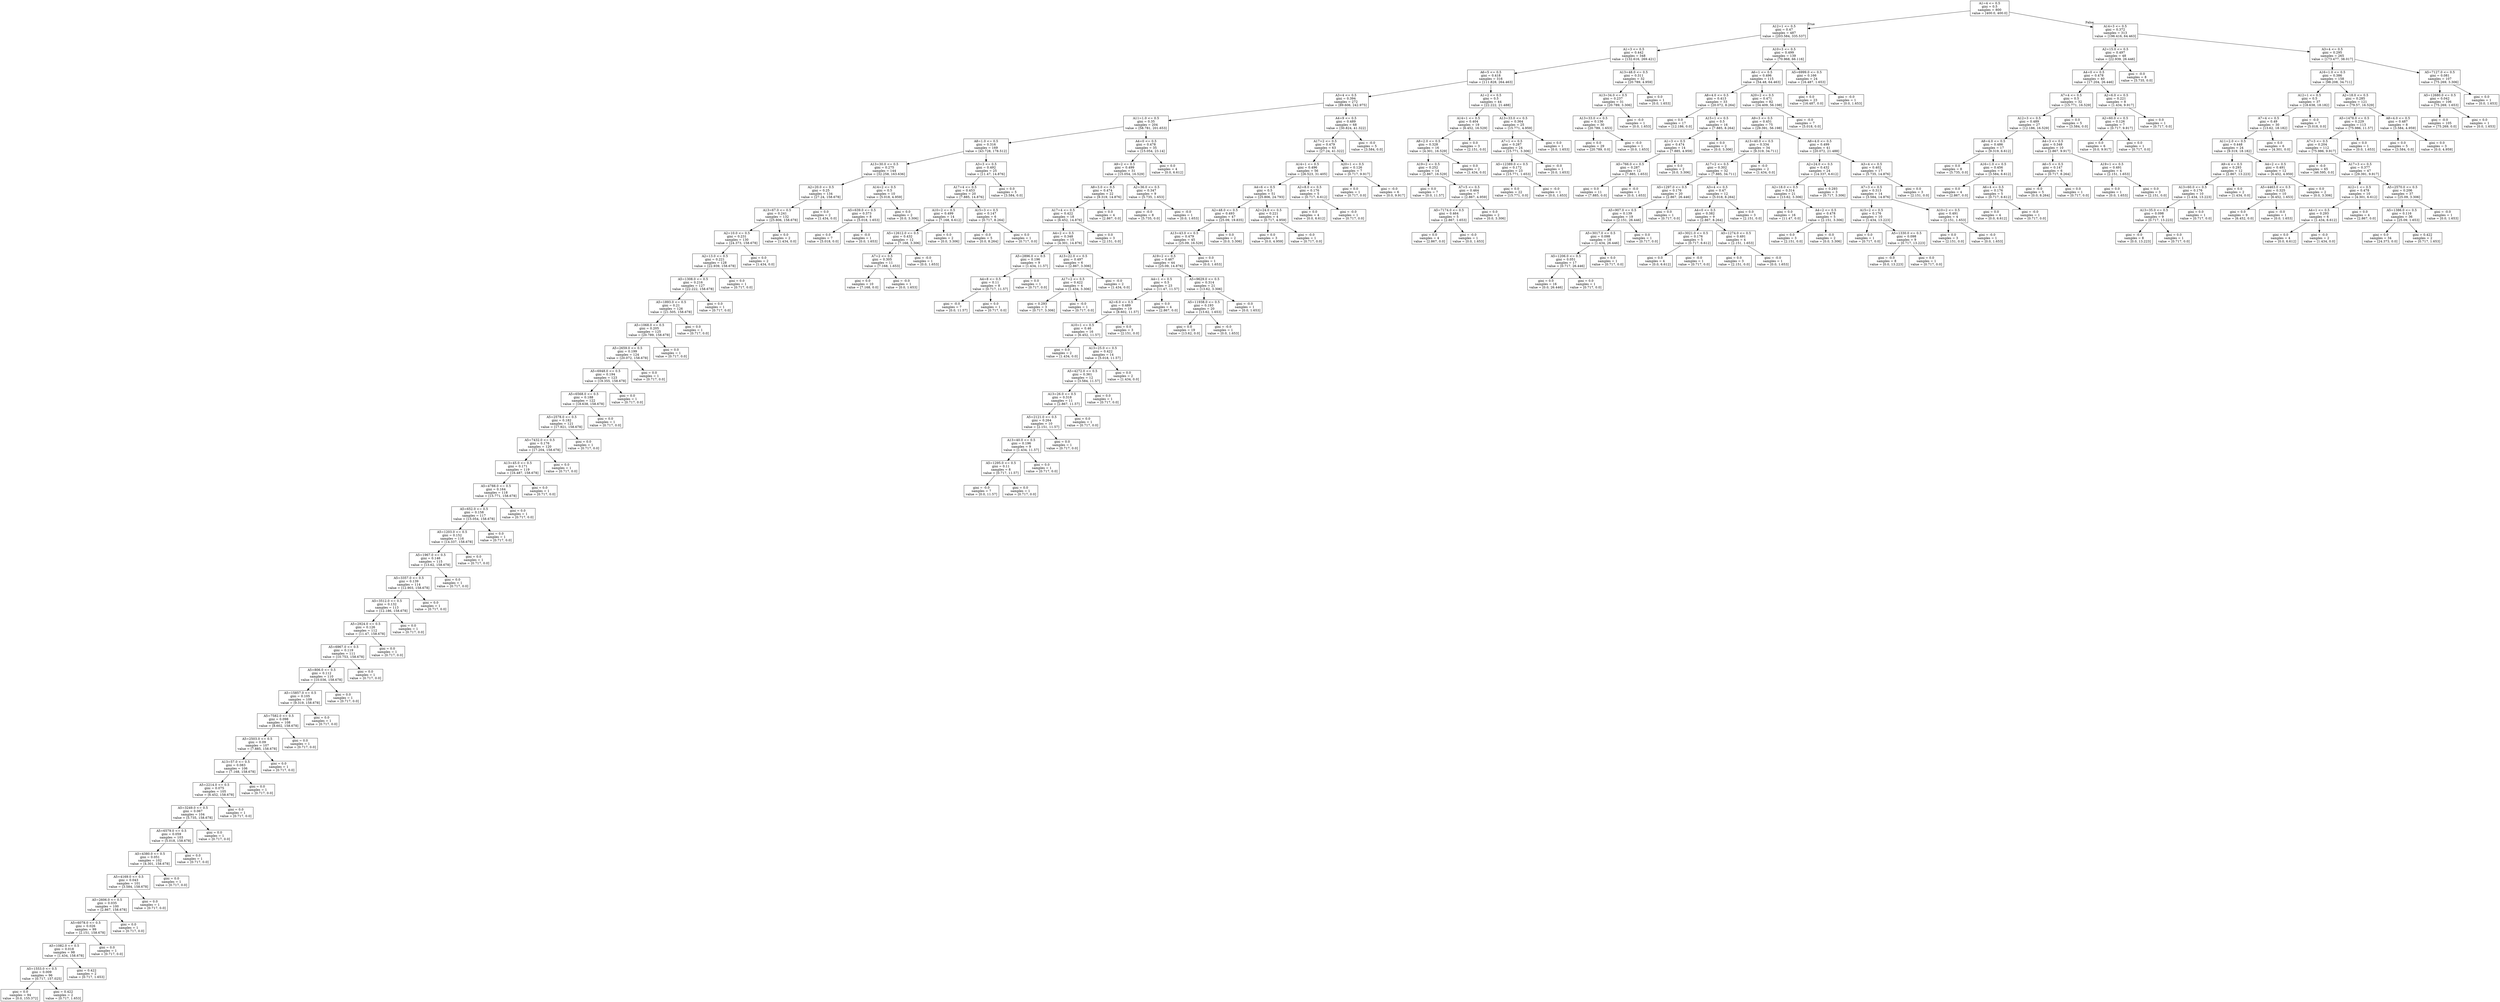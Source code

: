 digraph Tree {
node [shape=box] ;
0 [label="A1=4 <= 0.5\ngini = 0.5\nsamples = 800\nvalue = [400.0, 400.0]"] ;
1 [label="A12=1 <= 0.5\ngini = 0.47\nsamples = 487\nvalue = [203.584, 335.537]"] ;
0 -> 1 [labeldistance=2.5, labelangle=45, headlabel="True"] ;
2 [label="A1=3 <= 0.5\ngini = 0.442\nsamples = 348\nvalue = [132.616, 269.421]"] ;
1 -> 2 ;
3 [label="A6=5 <= 0.5\ngini = 0.418\nsamples = 316\nvalue = [111.828, 264.463]"] ;
2 -> 3 ;
4 [label="A3=4 <= 0.5\ngini = 0.394\nsamples = 272\nvalue = [89.606, 242.975]"] ;
3 -> 4 ;
5 [label="A11=1.0 <= 0.5\ngini = 0.35\nsamples = 204\nvalue = [58.781, 201.653]"] ;
4 -> 5 ;
6 [label="A8=1.0 <= 0.5\ngini = 0.316\nsamples = 169\nvalue = [43.728, 178.512]"] ;
5 -> 6 ;
7 [label="A13=30.0 <= 0.5\ngini = 0.275\nsamples = 144\nvalue = [32.258, 163.636]"] ;
6 -> 7 ;
8 [label="A2=20.0 <= 0.5\ngini = 0.25\nsamples = 134\nvalue = [27.24, 158.678]"] ;
7 -> 8 ;
9 [label="A13=67.0 <= 0.5\ngini = 0.241\nsamples = 132\nvalue = [25.806, 158.678]"] ;
8 -> 9 ;
10 [label="A2=10.0 <= 0.5\ngini = 0.231\nsamples = 130\nvalue = [24.373, 158.678]"] ;
9 -> 10 ;
11 [label="A2=13.0 <= 0.5\ngini = 0.221\nsamples = 128\nvalue = [22.939, 158.678]"] ;
10 -> 11 ;
12 [label="A5=1308.0 <= 0.5\ngini = 0.216\nsamples = 127\nvalue = [22.222, 158.678]"] ;
11 -> 12 ;
13 [label="A5=1893.0 <= 0.5\ngini = 0.21\nsamples = 126\nvalue = [21.505, 158.678]"] ;
12 -> 13 ;
14 [label="A5=1068.0 <= 0.5\ngini = 0.205\nsamples = 125\nvalue = [20.789, 158.678]"] ;
13 -> 14 ;
15 [label="A5=2659.0 <= 0.5\ngini = 0.199\nsamples = 124\nvalue = [20.072, 158.678]"] ;
14 -> 15 ;
16 [label="A5=6948.0 <= 0.5\ngini = 0.194\nsamples = 123\nvalue = [19.355, 158.678]"] ;
15 -> 16 ;
17 [label="A5=6568.0 <= 0.5\ngini = 0.188\nsamples = 122\nvalue = [18.638, 158.678]"] ;
16 -> 17 ;
18 [label="A5=2578.0 <= 0.5\ngini = 0.182\nsamples = 121\nvalue = [17.921, 158.678]"] ;
17 -> 18 ;
19 [label="A5=7432.0 <= 0.5\ngini = 0.176\nsamples = 120\nvalue = [17.204, 158.678]"] ;
18 -> 19 ;
20 [label="A13=45.0 <= 0.5\ngini = 0.171\nsamples = 119\nvalue = [16.487, 158.678]"] ;
19 -> 20 ;
21 [label="A5=4788.0 <= 0.5\ngini = 0.164\nsamples = 118\nvalue = [15.771, 158.678]"] ;
20 -> 21 ;
22 [label="A5=652.0 <= 0.5\ngini = 0.158\nsamples = 117\nvalue = [15.054, 158.678]"] ;
21 -> 22 ;
23 [label="A5=1203.0 <= 0.5\ngini = 0.152\nsamples = 116\nvalue = [14.337, 158.678]"] ;
22 -> 23 ;
24 [label="A5=1967.0 <= 0.5\ngini = 0.146\nsamples = 115\nvalue = [13.62, 158.678]"] ;
23 -> 24 ;
25 [label="A5=3357.0 <= 0.5\ngini = 0.139\nsamples = 114\nvalue = [12.903, 158.678]"] ;
24 -> 25 ;
26 [label="A5=3512.0 <= 0.5\ngini = 0.132\nsamples = 113\nvalue = [12.186, 158.678]"] ;
25 -> 26 ;
27 [label="A5=2924.0 <= 0.5\ngini = 0.126\nsamples = 112\nvalue = [11.47, 158.678]"] ;
26 -> 27 ;
28 [label="A5=6967.0 <= 0.5\ngini = 0.119\nsamples = 111\nvalue = [10.753, 158.678]"] ;
27 -> 28 ;
29 [label="A5=806.0 <= 0.5\ngini = 0.112\nsamples = 110\nvalue = [10.036, 158.678]"] ;
28 -> 29 ;
30 [label="A5=15857.0 <= 0.5\ngini = 0.105\nsamples = 109\nvalue = [9.319, 158.678]"] ;
29 -> 30 ;
31 [label="A5=7582.0 <= 0.5\ngini = 0.098\nsamples = 108\nvalue = [8.602, 158.678]"] ;
30 -> 31 ;
32 [label="A5=2503.0 <= 0.5\ngini = 0.09\nsamples = 107\nvalue = [7.885, 158.678]"] ;
31 -> 32 ;
33 [label="A13=57.0 <= 0.5\ngini = 0.083\nsamples = 106\nvalue = [7.168, 158.678]"] ;
32 -> 33 ;
34 [label="A5=2214.0 <= 0.5\ngini = 0.075\nsamples = 105\nvalue = [6.452, 158.678]"] ;
33 -> 34 ;
35 [label="A5=3249.0 <= 0.5\ngini = 0.067\nsamples = 104\nvalue = [5.735, 158.678]"] ;
34 -> 35 ;
36 [label="A5=6579.0 <= 0.5\ngini = 0.059\nsamples = 103\nvalue = [5.018, 158.678]"] ;
35 -> 36 ;
37 [label="A5=4380.0 <= 0.5\ngini = 0.051\nsamples = 102\nvalue = [4.301, 158.678]"] ;
36 -> 37 ;
38 [label="A5=4169.0 <= 0.5\ngini = 0.043\nsamples = 101\nvalue = [3.584, 158.678]"] ;
37 -> 38 ;
39 [label="A5=2606.0 <= 0.5\ngini = 0.035\nsamples = 100\nvalue = [2.867, 158.678]"] ;
38 -> 39 ;
40 [label="A5=6078.0 <= 0.5\ngini = 0.026\nsamples = 99\nvalue = [2.151, 158.678]"] ;
39 -> 40 ;
41 [label="A5=1082.0 <= 0.5\ngini = 0.018\nsamples = 98\nvalue = [1.434, 158.678]"] ;
40 -> 41 ;
42 [label="A5=1553.0 <= 0.5\ngini = 0.009\nsamples = 96\nvalue = [0.717, 157.025]"] ;
41 -> 42 ;
43 [label="gini = 0.0\nsamples = 94\nvalue = [0.0, 155.372]"] ;
42 -> 43 ;
44 [label="gini = 0.422\nsamples = 2\nvalue = [0.717, 1.653]"] ;
42 -> 44 ;
45 [label="gini = 0.422\nsamples = 2\nvalue = [0.717, 1.653]"] ;
41 -> 45 ;
46 [label="gini = 0.0\nsamples = 1\nvalue = [0.717, 0.0]"] ;
40 -> 46 ;
47 [label="gini = 0.0\nsamples = 1\nvalue = [0.717, 0.0]"] ;
39 -> 47 ;
48 [label="gini = 0.0\nsamples = 1\nvalue = [0.717, 0.0]"] ;
38 -> 48 ;
49 [label="gini = 0.0\nsamples = 1\nvalue = [0.717, 0.0]"] ;
37 -> 49 ;
50 [label="gini = 0.0\nsamples = 1\nvalue = [0.717, 0.0]"] ;
36 -> 50 ;
51 [label="gini = 0.0\nsamples = 1\nvalue = [0.717, 0.0]"] ;
35 -> 51 ;
52 [label="gini = 0.0\nsamples = 1\nvalue = [0.717, 0.0]"] ;
34 -> 52 ;
53 [label="gini = 0.0\nsamples = 1\nvalue = [0.717, 0.0]"] ;
33 -> 53 ;
54 [label="gini = 0.0\nsamples = 1\nvalue = [0.717, 0.0]"] ;
32 -> 54 ;
55 [label="gini = 0.0\nsamples = 1\nvalue = [0.717, 0.0]"] ;
31 -> 55 ;
56 [label="gini = 0.0\nsamples = 1\nvalue = [0.717, 0.0]"] ;
30 -> 56 ;
57 [label="gini = 0.0\nsamples = 1\nvalue = [0.717, 0.0]"] ;
29 -> 57 ;
58 [label="gini = 0.0\nsamples = 1\nvalue = [0.717, 0.0]"] ;
28 -> 58 ;
59 [label="gini = 0.0\nsamples = 1\nvalue = [0.717, 0.0]"] ;
27 -> 59 ;
60 [label="gini = 0.0\nsamples = 1\nvalue = [0.717, 0.0]"] ;
26 -> 60 ;
61 [label="gini = 0.0\nsamples = 1\nvalue = [0.717, 0.0]"] ;
25 -> 61 ;
62 [label="gini = 0.0\nsamples = 1\nvalue = [0.717, 0.0]"] ;
24 -> 62 ;
63 [label="gini = 0.0\nsamples = 1\nvalue = [0.717, 0.0]"] ;
23 -> 63 ;
64 [label="gini = 0.0\nsamples = 1\nvalue = [0.717, 0.0]"] ;
22 -> 64 ;
65 [label="gini = 0.0\nsamples = 1\nvalue = [0.717, 0.0]"] ;
21 -> 65 ;
66 [label="gini = 0.0\nsamples = 1\nvalue = [0.717, 0.0]"] ;
20 -> 66 ;
67 [label="gini = 0.0\nsamples = 1\nvalue = [0.717, 0.0]"] ;
19 -> 67 ;
68 [label="gini = 0.0\nsamples = 1\nvalue = [0.717, 0.0]"] ;
18 -> 68 ;
69 [label="gini = 0.0\nsamples = 1\nvalue = [0.717, 0.0]"] ;
17 -> 69 ;
70 [label="gini = 0.0\nsamples = 1\nvalue = [0.717, 0.0]"] ;
16 -> 70 ;
71 [label="gini = 0.0\nsamples = 1\nvalue = [0.717, 0.0]"] ;
15 -> 71 ;
72 [label="gini = 0.0\nsamples = 1\nvalue = [0.717, 0.0]"] ;
14 -> 72 ;
73 [label="gini = 0.0\nsamples = 1\nvalue = [0.717, 0.0]"] ;
13 -> 73 ;
74 [label="gini = 0.0\nsamples = 1\nvalue = [0.717, 0.0]"] ;
12 -> 74 ;
75 [label="gini = 0.0\nsamples = 1\nvalue = [0.717, 0.0]"] ;
11 -> 75 ;
76 [label="gini = 0.0\nsamples = 2\nvalue = [1.434, 0.0]"] ;
10 -> 76 ;
77 [label="gini = 0.0\nsamples = 2\nvalue = [1.434, 0.0]"] ;
9 -> 77 ;
78 [label="gini = 0.0\nsamples = 2\nvalue = [1.434, 0.0]"] ;
8 -> 78 ;
79 [label="A14=2 <= 0.5\ngini = 0.5\nsamples = 10\nvalue = [5.018, 4.959]"] ;
7 -> 79 ;
80 [label="A5=639.0 <= 0.5\ngini = 0.373\nsamples = 8\nvalue = [5.018, 1.653]"] ;
79 -> 80 ;
81 [label="gini = 0.0\nsamples = 7\nvalue = [5.018, 0.0]"] ;
80 -> 81 ;
82 [label="gini = -0.0\nsamples = 1\nvalue = [0.0, 1.653]"] ;
80 -> 82 ;
83 [label="gini = 0.0\nsamples = 2\nvalue = [0.0, 3.306]"] ;
79 -> 83 ;
84 [label="A3=3 <= 0.5\ngini = 0.492\nsamples = 25\nvalue = [11.47, 14.876]"] ;
6 -> 84 ;
85 [label="A17=4 <= 0.5\ngini = 0.453\nsamples = 20\nvalue = [7.885, 14.876]"] ;
84 -> 85 ;
86 [label="A10=2 <= 0.5\ngini = 0.499\nsamples = 14\nvalue = [7.168, 6.612]"] ;
85 -> 86 ;
87 [label="A5=12612.0 <= 0.5\ngini = 0.432\nsamples = 12\nvalue = [7.168, 3.306]"] ;
86 -> 87 ;
88 [label="A7=2 <= 0.5\ngini = 0.305\nsamples = 11\nvalue = [7.168, 1.653]"] ;
87 -> 88 ;
89 [label="gini = 0.0\nsamples = 10\nvalue = [7.168, 0.0]"] ;
88 -> 89 ;
90 [label="gini = -0.0\nsamples = 1\nvalue = [0.0, 1.653]"] ;
88 -> 90 ;
91 [label="gini = -0.0\nsamples = 1\nvalue = [0.0, 1.653]"] ;
87 -> 91 ;
92 [label="gini = 0.0\nsamples = 2\nvalue = [0.0, 3.306]"] ;
86 -> 92 ;
93 [label="A15=3 <= 0.5\ngini = 0.147\nsamples = 6\nvalue = [0.717, 8.264]"] ;
85 -> 93 ;
94 [label="gini = -0.0\nsamples = 5\nvalue = [0.0, 8.264]"] ;
93 -> 94 ;
95 [label="gini = 0.0\nsamples = 1\nvalue = [0.717, 0.0]"] ;
93 -> 95 ;
96 [label="gini = 0.0\nsamples = 5\nvalue = [3.584, 0.0]"] ;
84 -> 96 ;
97 [label="A4=0 <= 0.5\ngini = 0.478\nsamples = 35\nvalue = [15.054, 23.14]"] ;
5 -> 97 ;
98 [label="A9=2 <= 0.5\ngini = 0.499\nsamples = 31\nvalue = [15.054, 16.529]"] ;
97 -> 98 ;
99 [label="A8=3.0 <= 0.5\ngini = 0.474\nsamples = 22\nvalue = [9.319, 14.876]"] ;
98 -> 99 ;
100 [label="A17=4 <= 0.5\ngini = 0.422\nsamples = 18\nvalue = [6.452, 14.876]"] ;
99 -> 100 ;
101 [label="A4=2 <= 0.5\ngini = 0.348\nsamples = 15\nvalue = [4.301, 14.876]"] ;
100 -> 101 ;
102 [label="A5=2896.0 <= 0.5\ngini = 0.196\nsamples = 9\nvalue = [1.434, 11.57]"] ;
101 -> 102 ;
103 [label="A4=8 <= 0.5\ngini = 0.11\nsamples = 8\nvalue = [0.717, 11.57]"] ;
102 -> 103 ;
104 [label="gini = -0.0\nsamples = 7\nvalue = [0.0, 11.57]"] ;
103 -> 104 ;
105 [label="gini = 0.0\nsamples = 1\nvalue = [0.717, 0.0]"] ;
103 -> 105 ;
106 [label="gini = 0.0\nsamples = 1\nvalue = [0.717, 0.0]"] ;
102 -> 106 ;
107 [label="A13=22.0 <= 0.5\ngini = 0.497\nsamples = 6\nvalue = [2.867, 3.306]"] ;
101 -> 107 ;
108 [label="A17=2 <= 0.5\ngini = 0.422\nsamples = 4\nvalue = [1.434, 3.306]"] ;
107 -> 108 ;
109 [label="gini = 0.293\nsamples = 3\nvalue = [0.717, 3.306]"] ;
108 -> 109 ;
110 [label="gini = -0.0\nsamples = 1\nvalue = [0.717, 0.0]"] ;
108 -> 110 ;
111 [label="gini = -0.0\nsamples = 2\nvalue = [1.434, 0.0]"] ;
107 -> 111 ;
112 [label="gini = 0.0\nsamples = 3\nvalue = [2.151, 0.0]"] ;
100 -> 112 ;
113 [label="gini = 0.0\nsamples = 4\nvalue = [2.867, 0.0]"] ;
99 -> 113 ;
114 [label="A2=36.0 <= 0.5\ngini = 0.347\nsamples = 9\nvalue = [5.735, 1.653]"] ;
98 -> 114 ;
115 [label="gini = -0.0\nsamples = 8\nvalue = [5.735, 0.0]"] ;
114 -> 115 ;
116 [label="gini = -0.0\nsamples = 1\nvalue = [0.0, 1.653]"] ;
114 -> 116 ;
117 [label="gini = 0.0\nsamples = 4\nvalue = [0.0, 6.612]"] ;
97 -> 117 ;
118 [label="A4=9 <= 0.5\ngini = 0.489\nsamples = 68\nvalue = [30.824, 41.322]"] ;
4 -> 118 ;
119 [label="A17=2 <= 0.5\ngini = 0.479\nsamples = 63\nvalue = [27.24, 41.322]"] ;
118 -> 119 ;
120 [label="A14=1 <= 0.5\ngini = 0.496\nsamples = 56\nvalue = [26.523, 31.405]"] ;
119 -> 120 ;
121 [label="A4=6 <= 0.5\ngini = 0.5\nsamples = 51\nvalue = [25.806, 24.793]"] ;
120 -> 121 ;
122 [label="A2=48.0 <= 0.5\ngini = 0.493\nsamples = 47\nvalue = [25.09, 19.835]"] ;
121 -> 122 ;
123 [label="A13=43.0 <= 0.5\ngini = 0.479\nsamples = 45\nvalue = [25.09, 16.529]"] ;
122 -> 123 ;
124 [label="A19=2 <= 0.5\ngini = 0.467\nsamples = 44\nvalue = [25.09, 14.876]"] ;
123 -> 124 ;
125 [label="A4=1 <= 0.5\ngini = 0.5\nsamples = 23\nvalue = [11.47, 11.57]"] ;
124 -> 125 ;
126 [label="A2=6.0 <= 0.5\ngini = 0.489\nsamples = 19\nvalue = [8.602, 11.57]"] ;
125 -> 126 ;
127 [label="A10=1 <= 0.5\ngini = 0.46\nsamples = 16\nvalue = [6.452, 11.57]"] ;
126 -> 127 ;
128 [label="gini = 0.0\nsamples = 2\nvalue = [1.434, 0.0]"] ;
127 -> 128 ;
129 [label="A13=25.0 <= 0.5\ngini = 0.422\nsamples = 14\nvalue = [5.018, 11.57]"] ;
127 -> 129 ;
130 [label="A5=4272.0 <= 0.5\ngini = 0.361\nsamples = 12\nvalue = [3.584, 11.57]"] ;
129 -> 130 ;
131 [label="A13=26.0 <= 0.5\ngini = 0.318\nsamples = 11\nvalue = [2.867, 11.57]"] ;
130 -> 131 ;
132 [label="A5=2121.0 <= 0.5\ngini = 0.264\nsamples = 10\nvalue = [2.151, 11.57]"] ;
131 -> 132 ;
133 [label="A13=40.0 <= 0.5\ngini = 0.196\nsamples = 9\nvalue = [1.434, 11.57]"] ;
132 -> 133 ;
134 [label="A5=1295.0 <= 0.5\ngini = 0.11\nsamples = 8\nvalue = [0.717, 11.57]"] ;
133 -> 134 ;
135 [label="gini = -0.0\nsamples = 7\nvalue = [0.0, 11.57]"] ;
134 -> 135 ;
136 [label="gini = 0.0\nsamples = 1\nvalue = [0.717, 0.0]"] ;
134 -> 136 ;
137 [label="gini = 0.0\nsamples = 1\nvalue = [0.717, 0.0]"] ;
133 -> 137 ;
138 [label="gini = 0.0\nsamples = 1\nvalue = [0.717, 0.0]"] ;
132 -> 138 ;
139 [label="gini = 0.0\nsamples = 1\nvalue = [0.717, 0.0]"] ;
131 -> 139 ;
140 [label="gini = 0.0\nsamples = 1\nvalue = [0.717, 0.0]"] ;
130 -> 140 ;
141 [label="gini = 0.0\nsamples = 2\nvalue = [1.434, 0.0]"] ;
129 -> 141 ;
142 [label="gini = 0.0\nsamples = 3\nvalue = [2.151, 0.0]"] ;
126 -> 142 ;
143 [label="gini = 0.0\nsamples = 4\nvalue = [2.867, 0.0]"] ;
125 -> 143 ;
144 [label="A5=9629.0 <= 0.5\ngini = 0.314\nsamples = 21\nvalue = [13.62, 3.306]"] ;
124 -> 144 ;
145 [label="A5=11938.0 <= 0.5\ngini = 0.193\nsamples = 20\nvalue = [13.62, 1.653]"] ;
144 -> 145 ;
146 [label="gini = 0.0\nsamples = 19\nvalue = [13.62, 0.0]"] ;
145 -> 146 ;
147 [label="gini = -0.0\nsamples = 1\nvalue = [0.0, 1.653]"] ;
145 -> 147 ;
148 [label="gini = -0.0\nsamples = 1\nvalue = [0.0, 1.653]"] ;
144 -> 148 ;
149 [label="gini = 0.0\nsamples = 1\nvalue = [0.0, 1.653]"] ;
123 -> 149 ;
150 [label="gini = 0.0\nsamples = 2\nvalue = [0.0, 3.306]"] ;
122 -> 150 ;
151 [label="A2=24.0 <= 0.5\ngini = 0.221\nsamples = 4\nvalue = [0.717, 4.959]"] ;
121 -> 151 ;
152 [label="gini = 0.0\nsamples = 3\nvalue = [0.0, 4.959]"] ;
151 -> 152 ;
153 [label="gini = -0.0\nsamples = 1\nvalue = [0.717, 0.0]"] ;
151 -> 153 ;
154 [label="A2=8.0 <= 0.5\ngini = 0.176\nsamples = 5\nvalue = [0.717, 6.612]"] ;
120 -> 154 ;
155 [label="gini = 0.0\nsamples = 4\nvalue = [0.0, 6.612]"] ;
154 -> 155 ;
156 [label="gini = -0.0\nsamples = 1\nvalue = [0.717, 0.0]"] ;
154 -> 156 ;
157 [label="A20=1 <= 0.5\ngini = 0.126\nsamples = 7\nvalue = [0.717, 9.917]"] ;
119 -> 157 ;
158 [label="gini = 0.0\nsamples = 1\nvalue = [0.717, 0.0]"] ;
157 -> 158 ;
159 [label="gini = -0.0\nsamples = 6\nvalue = [0.0, 9.917]"] ;
157 -> 159 ;
160 [label="gini = -0.0\nsamples = 5\nvalue = [3.584, 0.0]"] ;
118 -> 160 ;
161 [label="A1=2 <= 0.5\ngini = 0.5\nsamples = 44\nvalue = [22.222, 21.488]"] ;
3 -> 161 ;
162 [label="A14=1 <= 0.5\ngini = 0.404\nsamples = 19\nvalue = [6.452, 16.529]"] ;
161 -> 162 ;
163 [label="A8=2.0 <= 0.5\ngini = 0.328\nsamples = 16\nvalue = [4.301, 16.529]"] ;
162 -> 163 ;
164 [label="A19=2 <= 0.5\ngini = 0.252\nsamples = 14\nvalue = [2.867, 16.529]"] ;
163 -> 164 ;
165 [label="gini = 0.0\nsamples = 7\nvalue = [0.0, 11.57]"] ;
164 -> 165 ;
166 [label="A7=5 <= 0.5\ngini = 0.464\nsamples = 7\nvalue = [2.867, 4.959]"] ;
164 -> 166 ;
167 [label="A5=7174.0 <= 0.5\ngini = 0.464\nsamples = 5\nvalue = [2.867, 1.653]"] ;
166 -> 167 ;
168 [label="gini = 0.0\nsamples = 4\nvalue = [2.867, 0.0]"] ;
167 -> 168 ;
169 [label="gini = -0.0\nsamples = 1\nvalue = [0.0, 1.653]"] ;
167 -> 169 ;
170 [label="gini = 0.0\nsamples = 2\nvalue = [0.0, 3.306]"] ;
166 -> 170 ;
171 [label="gini = 0.0\nsamples = 2\nvalue = [1.434, 0.0]"] ;
163 -> 171 ;
172 [label="gini = 0.0\nsamples = 3\nvalue = [2.151, 0.0]"] ;
162 -> 172 ;
173 [label="A13=33.0 <= 0.5\ngini = 0.364\nsamples = 25\nvalue = [15.771, 4.959]"] ;
161 -> 173 ;
174 [label="A7=1 <= 0.5\ngini = 0.287\nsamples = 24\nvalue = [15.771, 3.306]"] ;
173 -> 174 ;
175 [label="A5=12389.0 <= 0.5\ngini = 0.172\nsamples = 23\nvalue = [15.771, 1.653]"] ;
174 -> 175 ;
176 [label="gini = 0.0\nsamples = 22\nvalue = [15.771, 0.0]"] ;
175 -> 176 ;
177 [label="gini = -0.0\nsamples = 1\nvalue = [0.0, 1.653]"] ;
175 -> 177 ;
178 [label="gini = -0.0\nsamples = 1\nvalue = [0.0, 1.653]"] ;
174 -> 178 ;
179 [label="gini = 0.0\nsamples = 1\nvalue = [0.0, 1.653]"] ;
173 -> 179 ;
180 [label="A13=48.0 <= 0.5\ngini = 0.311\nsamples = 32\nvalue = [20.789, 4.959]"] ;
2 -> 180 ;
181 [label="A13=34.0 <= 0.5\ngini = 0.237\nsamples = 31\nvalue = [20.789, 3.306]"] ;
180 -> 181 ;
182 [label="A13=33.0 <= 0.5\ngini = 0.136\nsamples = 30\nvalue = [20.789, 1.653]"] ;
181 -> 182 ;
183 [label="gini = 0.0\nsamples = 29\nvalue = [20.789, 0.0]"] ;
182 -> 183 ;
184 [label="gini = -0.0\nsamples = 1\nvalue = [0.0, 1.653]"] ;
182 -> 184 ;
185 [label="gini = -0.0\nsamples = 1\nvalue = [0.0, 1.653]"] ;
181 -> 185 ;
186 [label="gini = 0.0\nsamples = 1\nvalue = [0.0, 1.653]"] ;
180 -> 186 ;
187 [label="A10=3 <= 0.5\ngini = 0.499\nsamples = 139\nvalue = [70.968, 66.116]"] ;
1 -> 187 ;
188 [label="A6=1 <= 0.5\ngini = 0.496\nsamples = 115\nvalue = [54.48, 64.463]"] ;
187 -> 188 ;
189 [label="A8=4.0 <= 0.5\ngini = 0.413\nsamples = 33\nvalue = [20.072, 8.264]"] ;
188 -> 189 ;
190 [label="gini = 0.0\nsamples = 17\nvalue = [12.186, 0.0]"] ;
189 -> 190 ;
191 [label="A15=1 <= 0.5\ngini = 0.5\nsamples = 16\nvalue = [7.885, 8.264]"] ;
189 -> 191 ;
192 [label="A1=3 <= 0.5\ngini = 0.474\nsamples = 14\nvalue = [7.885, 4.959]"] ;
191 -> 192 ;
193 [label="A5=766.0 <= 0.5\ngini = 0.287\nsamples = 12\nvalue = [7.885, 1.653]"] ;
192 -> 193 ;
194 [label="gini = 0.0\nsamples = 11\nvalue = [7.885, 0.0]"] ;
193 -> 194 ;
195 [label="gini = -0.0\nsamples = 1\nvalue = [0.0, 1.653]"] ;
193 -> 195 ;
196 [label="gini = 0.0\nsamples = 2\nvalue = [0.0, 3.306]"] ;
192 -> 196 ;
197 [label="gini = 0.0\nsamples = 2\nvalue = [0.0, 3.306]"] ;
191 -> 197 ;
198 [label="A20=2 <= 0.5\ngini = 0.471\nsamples = 82\nvalue = [34.409, 56.198]"] ;
188 -> 198 ;
199 [label="A9=3 <= 0.5\ngini = 0.451\nsamples = 75\nvalue = [29.391, 56.198]"] ;
198 -> 199 ;
200 [label="A13=40.0 <= 0.5\ngini = 0.334\nsamples = 34\nvalue = [9.319, 34.711]"] ;
199 -> 200 ;
201 [label="A17=2 <= 0.5\ngini = 0.302\nsamples = 32\nvalue = [7.885, 34.711]"] ;
200 -> 201 ;
202 [label="A5=1297.0 <= 0.5\ngini = 0.176\nsamples = 20\nvalue = [2.867, 26.446]"] ;
201 -> 202 ;
203 [label="A5=907.0 <= 0.5\ngini = 0.139\nsamples = 19\nvalue = [2.151, 26.446]"] ;
202 -> 203 ;
204 [label="A5=3017.0 <= 0.5\ngini = 0.098\nsamples = 18\nvalue = [1.434, 26.446]"] ;
203 -> 204 ;
205 [label="A5=1206.0 <= 0.5\ngini = 0.051\nsamples = 17\nvalue = [0.717, 26.446]"] ;
204 -> 205 ;
206 [label="gini = 0.0\nsamples = 16\nvalue = [0.0, 26.446]"] ;
205 -> 206 ;
207 [label="gini = 0.0\nsamples = 1\nvalue = [0.717, 0.0]"] ;
205 -> 207 ;
208 [label="gini = 0.0\nsamples = 1\nvalue = [0.717, 0.0]"] ;
204 -> 208 ;
209 [label="gini = 0.0\nsamples = 1\nvalue = [0.717, 0.0]"] ;
203 -> 209 ;
210 [label="gini = 0.0\nsamples = 1\nvalue = [0.717, 0.0]"] ;
202 -> 210 ;
211 [label="A3=4 <= 0.5\ngini = 0.47\nsamples = 12\nvalue = [5.018, 8.264]"] ;
201 -> 211 ;
212 [label="A4=0 <= 0.5\ngini = 0.382\nsamples = 9\nvalue = [2.867, 8.264]"] ;
211 -> 212 ;
213 [label="A5=3021.0 <= 0.5\ngini = 0.176\nsamples = 5\nvalue = [0.717, 6.612]"] ;
212 -> 213 ;
214 [label="gini = 0.0\nsamples = 4\nvalue = [0.0, 6.612]"] ;
213 -> 214 ;
215 [label="gini = -0.0\nsamples = 1\nvalue = [0.717, 0.0]"] ;
213 -> 215 ;
216 [label="A5=1274.0 <= 0.5\ngini = 0.491\nsamples = 4\nvalue = [2.151, 1.653]"] ;
212 -> 216 ;
217 [label="gini = 0.0\nsamples = 3\nvalue = [2.151, 0.0]"] ;
216 -> 217 ;
218 [label="gini = -0.0\nsamples = 1\nvalue = [0.0, 1.653]"] ;
216 -> 218 ;
219 [label="gini = 0.0\nsamples = 3\nvalue = [2.151, 0.0]"] ;
211 -> 219 ;
220 [label="gini = -0.0\nsamples = 2\nvalue = [1.434, 0.0]"] ;
200 -> 220 ;
221 [label="A8=4.0 <= 0.5\ngini = 0.499\nsamples = 41\nvalue = [20.072, 21.488]"] ;
199 -> 221 ;
222 [label="A2=24.0 <= 0.5\ngini = 0.432\nsamples = 24\nvalue = [14.337, 6.612]"] ;
221 -> 222 ;
223 [label="A2=18.0 <= 0.5\ngini = 0.314\nsamples = 21\nvalue = [13.62, 3.306]"] ;
222 -> 223 ;
224 [label="gini = 0.0\nsamples = 16\nvalue = [11.47, 0.0]"] ;
223 -> 224 ;
225 [label="A4=2 <= 0.5\ngini = 0.478\nsamples = 5\nvalue = [2.151, 3.306]"] ;
223 -> 225 ;
226 [label="gini = 0.0\nsamples = 3\nvalue = [2.151, 0.0]"] ;
225 -> 226 ;
227 [label="gini = -0.0\nsamples = 2\nvalue = [0.0, 3.306]"] ;
225 -> 227 ;
228 [label="gini = 0.293\nsamples = 3\nvalue = [0.717, 3.306]"] ;
222 -> 228 ;
229 [label="A3=4 <= 0.5\ngini = 0.402\nsamples = 17\nvalue = [5.735, 14.876]"] ;
221 -> 229 ;
230 [label="A7=3 <= 0.5\ngini = 0.313\nsamples = 14\nvalue = [3.584, 14.876]"] ;
229 -> 230 ;
231 [label="A15=2 <= 0.5\ngini = 0.176\nsamples = 10\nvalue = [1.434, 13.223]"] ;
230 -> 231 ;
232 [label="gini = 0.0\nsamples = 1\nvalue = [0.717, 0.0]"] ;
231 -> 232 ;
233 [label="A5=1330.0 <= 0.5\ngini = 0.098\nsamples = 9\nvalue = [0.717, 13.223]"] ;
231 -> 233 ;
234 [label="gini = -0.0\nsamples = 8\nvalue = [0.0, 13.223]"] ;
233 -> 234 ;
235 [label="gini = 0.0\nsamples = 1\nvalue = [0.717, 0.0]"] ;
233 -> 235 ;
236 [label="A10=2 <= 0.5\ngini = 0.491\nsamples = 4\nvalue = [2.151, 1.653]"] ;
230 -> 236 ;
237 [label="gini = 0.0\nsamples = 3\nvalue = [2.151, 0.0]"] ;
236 -> 237 ;
238 [label="gini = -0.0\nsamples = 1\nvalue = [0.0, 1.653]"] ;
236 -> 238 ;
239 [label="gini = 0.0\nsamples = 3\nvalue = [2.151, 0.0]"] ;
229 -> 239 ;
240 [label="gini = -0.0\nsamples = 7\nvalue = [5.018, 0.0]"] ;
198 -> 240 ;
241 [label="A5=6999.0 <= 0.5\ngini = 0.166\nsamples = 24\nvalue = [16.487, 1.653]"] ;
187 -> 241 ;
242 [label="gini = 0.0\nsamples = 23\nvalue = [16.487, 0.0]"] ;
241 -> 242 ;
243 [label="gini = -0.0\nsamples = 1\nvalue = [0.0, 1.653]"] ;
241 -> 243 ;
244 [label="A14=3 <= 0.5\ngini = 0.372\nsamples = 313\nvalue = [196.416, 64.463]"] ;
0 -> 244 [labeldistance=2.5, labelangle=-45, headlabel="False"] ;
245 [label="A2=15.0 <= 0.5\ngini = 0.497\nsamples = 48\nvalue = [22.939, 26.446]"] ;
244 -> 245 ;
246 [label="A4=0 <= 0.5\ngini = 0.478\nsamples = 40\nvalue = [17.204, 26.446]"] ;
245 -> 246 ;
247 [label="A7=4 <= 0.5\ngini = 0.5\nsamples = 32\nvalue = [15.771, 16.529]"] ;
246 -> 247 ;
248 [label="A12=3 <= 0.5\ngini = 0.489\nsamples = 27\nvalue = [12.186, 16.529]"] ;
247 -> 248 ;
249 [label="A8=4.0 <= 0.5\ngini = 0.486\nsamples = 17\nvalue = [9.319, 6.612]"] ;
248 -> 249 ;
250 [label="gini = 0.0\nsamples = 8\nvalue = [5.735, 0.0]"] ;
249 -> 250 ;
251 [label="A16=1.0 <= 0.5\ngini = 0.456\nsamples = 9\nvalue = [3.584, 6.612]"] ;
249 -> 251 ;
252 [label="gini = 0.0\nsamples = 4\nvalue = [2.867, 0.0]"] ;
251 -> 252 ;
253 [label="A6=4 <= 0.5\ngini = 0.176\nsamples = 5\nvalue = [0.717, 6.612]"] ;
251 -> 253 ;
254 [label="gini = 0.0\nsamples = 4\nvalue = [0.0, 6.612]"] ;
253 -> 254 ;
255 [label="gini = -0.0\nsamples = 1\nvalue = [0.717, 0.0]"] ;
253 -> 255 ;
256 [label="A4=3 <= 0.5\ngini = 0.348\nsamples = 10\nvalue = [2.867, 9.917]"] ;
248 -> 256 ;
257 [label="A6=5 <= 0.5\ngini = 0.147\nsamples = 6\nvalue = [0.717, 8.264]"] ;
256 -> 257 ;
258 [label="gini = -0.0\nsamples = 5\nvalue = [0.0, 8.264]"] ;
257 -> 258 ;
259 [label="gini = 0.0\nsamples = 1\nvalue = [0.717, 0.0]"] ;
257 -> 259 ;
260 [label="A19=1 <= 0.5\ngini = 0.491\nsamples = 4\nvalue = [2.151, 1.653]"] ;
256 -> 260 ;
261 [label="gini = 0.0\nsamples = 1\nvalue = [0.0, 1.653]"] ;
260 -> 261 ;
262 [label="gini = 0.0\nsamples = 3\nvalue = [2.151, 0.0]"] ;
260 -> 262 ;
263 [label="gini = 0.0\nsamples = 5\nvalue = [3.584, 0.0]"] ;
247 -> 263 ;
264 [label="A2=6.0 <= 0.5\ngini = 0.221\nsamples = 8\nvalue = [1.434, 9.917]"] ;
246 -> 264 ;
265 [label="A2=60.0 <= 0.5\ngini = 0.126\nsamples = 7\nvalue = [0.717, 9.917]"] ;
264 -> 265 ;
266 [label="gini = 0.0\nsamples = 6\nvalue = [0.0, 9.917]"] ;
265 -> 266 ;
267 [label="gini = 0.0\nsamples = 1\nvalue = [0.717, 0.0]"] ;
265 -> 267 ;
268 [label="gini = 0.0\nsamples = 1\nvalue = [0.717, 0.0]"] ;
264 -> 268 ;
269 [label="gini = -0.0\nsamples = 8\nvalue = [5.735, 0.0]"] ;
245 -> 269 ;
270 [label="A3=4 <= 0.5\ngini = 0.295\nsamples = 265\nvalue = [173.477, 38.017]"] ;
244 -> 270 ;
271 [label="A16=1.0 <= 0.5\ngini = 0.386\nsamples = 158\nvalue = [98.208, 34.711]"] ;
270 -> 271 ;
272 [label="A12=1 <= 0.5\ngini = 0.5\nsamples = 37\nvalue = [18.638, 18.182]"] ;
271 -> 272 ;
273 [label="A7=4 <= 0.5\ngini = 0.49\nsamples = 30\nvalue = [13.62, 18.182]"] ;
272 -> 273 ;
274 [label="A11=2.0 <= 0.5\ngini = 0.448\nsamples = 24\nvalue = [9.319, 18.182]"] ;
273 -> 274 ;
275 [label="A9=4 <= 0.5\ngini = 0.293\nsamples = 12\nvalue = [2.867, 13.223]"] ;
274 -> 275 ;
276 [label="A13=60.0 <= 0.5\ngini = 0.176\nsamples = 10\nvalue = [1.434, 13.223]"] ;
275 -> 276 ;
277 [label="A13=35.0 <= 0.5\ngini = 0.098\nsamples = 9\nvalue = [0.717, 13.223]"] ;
276 -> 277 ;
278 [label="gini = -0.0\nsamples = 8\nvalue = [0.0, 13.223]"] ;
277 -> 278 ;
279 [label="gini = 0.0\nsamples = 1\nvalue = [0.717, 0.0]"] ;
277 -> 279 ;
280 [label="gini = 0.0\nsamples = 1\nvalue = [0.717, 0.0]"] ;
276 -> 280 ;
281 [label="gini = 0.0\nsamples = 2\nvalue = [1.434, 0.0]"] ;
275 -> 281 ;
282 [label="A4=2 <= 0.5\ngini = 0.491\nsamples = 12\nvalue = [6.452, 4.959]"] ;
274 -> 282 ;
283 [label="A5=4463.0 <= 0.5\ngini = 0.325\nsamples = 10\nvalue = [6.452, 1.653]"] ;
282 -> 283 ;
284 [label="gini = 0.0\nsamples = 9\nvalue = [6.452, 0.0]"] ;
283 -> 284 ;
285 [label="gini = -0.0\nsamples = 1\nvalue = [0.0, 1.653]"] ;
283 -> 285 ;
286 [label="gini = 0.0\nsamples = 2\nvalue = [0.0, 3.306]"] ;
282 -> 286 ;
287 [label="gini = 0.0\nsamples = 6\nvalue = [4.301, 0.0]"] ;
273 -> 287 ;
288 [label="gini = -0.0\nsamples = 7\nvalue = [5.018, 0.0]"] ;
272 -> 288 ;
289 [label="A2=18.0 <= 0.5\ngini = 0.285\nsamples = 121\nvalue = [79.57, 16.529]"] ;
271 -> 289 ;
290 [label="A5=1478.0 <= 0.5\ngini = 0.229\nsamples = 113\nvalue = [75.986, 11.57]"] ;
289 -> 290 ;
291 [label="A7=3 <= 0.5\ngini = 0.204\nsamples = 112\nvalue = [75.986, 9.917]"] ;
290 -> 291 ;
292 [label="gini = -0.0\nsamples = 65\nvalue = [46.595, 0.0]"] ;
291 -> 292 ;
293 [label="A17=3 <= 0.5\ngini = 0.377\nsamples = 47\nvalue = [29.391, 9.917]"] ;
291 -> 293 ;
294 [label="A12=1 <= 0.5\ngini = 0.478\nsamples = 10\nvalue = [4.301, 6.612]"] ;
293 -> 294 ;
295 [label="A4=1 <= 0.5\ngini = 0.293\nsamples = 6\nvalue = [1.434, 6.612]"] ;
294 -> 295 ;
296 [label="gini = 0.0\nsamples = 4\nvalue = [0.0, 6.612]"] ;
295 -> 296 ;
297 [label="gini = -0.0\nsamples = 2\nvalue = [1.434, 0.0]"] ;
295 -> 297 ;
298 [label="gini = 0.0\nsamples = 4\nvalue = [2.867, 0.0]"] ;
294 -> 298 ;
299 [label="A5=2570.0 <= 0.5\ngini = 0.206\nsamples = 37\nvalue = [25.09, 3.306]"] ;
293 -> 299 ;
300 [label="A5=1386.0 <= 0.5\ngini = 0.116\nsamples = 36\nvalue = [25.09, 1.653]"] ;
299 -> 300 ;
301 [label="gini = 0.0\nsamples = 34\nvalue = [24.373, 0.0]"] ;
300 -> 301 ;
302 [label="gini = 0.422\nsamples = 2\nvalue = [0.717, 1.653]"] ;
300 -> 302 ;
303 [label="gini = -0.0\nsamples = 1\nvalue = [0.0, 1.653]"] ;
299 -> 303 ;
304 [label="gini = 0.0\nsamples = 1\nvalue = [0.0, 1.653]"] ;
290 -> 304 ;
305 [label="A8=4.0 <= 0.5\ngini = 0.487\nsamples = 8\nvalue = [3.584, 4.959]"] ;
289 -> 305 ;
306 [label="gini = 0.0\nsamples = 5\nvalue = [3.584, 0.0]"] ;
305 -> 306 ;
307 [label="gini = 0.0\nsamples = 3\nvalue = [0.0, 4.959]"] ;
305 -> 307 ;
308 [label="A5=7127.0 <= 0.5\ngini = 0.081\nsamples = 107\nvalue = [75.269, 3.306]"] ;
270 -> 308 ;
309 [label="A5=12680.0 <= 0.5\ngini = 0.042\nsamples = 106\nvalue = [75.269, 1.653]"] ;
308 -> 309 ;
310 [label="gini = -0.0\nsamples = 105\nvalue = [75.269, 0.0]"] ;
309 -> 310 ;
311 [label="gini = 0.0\nsamples = 1\nvalue = [0.0, 1.653]"] ;
309 -> 311 ;
312 [label="gini = 0.0\nsamples = 1\nvalue = [0.0, 1.653]"] ;
308 -> 312 ;
}